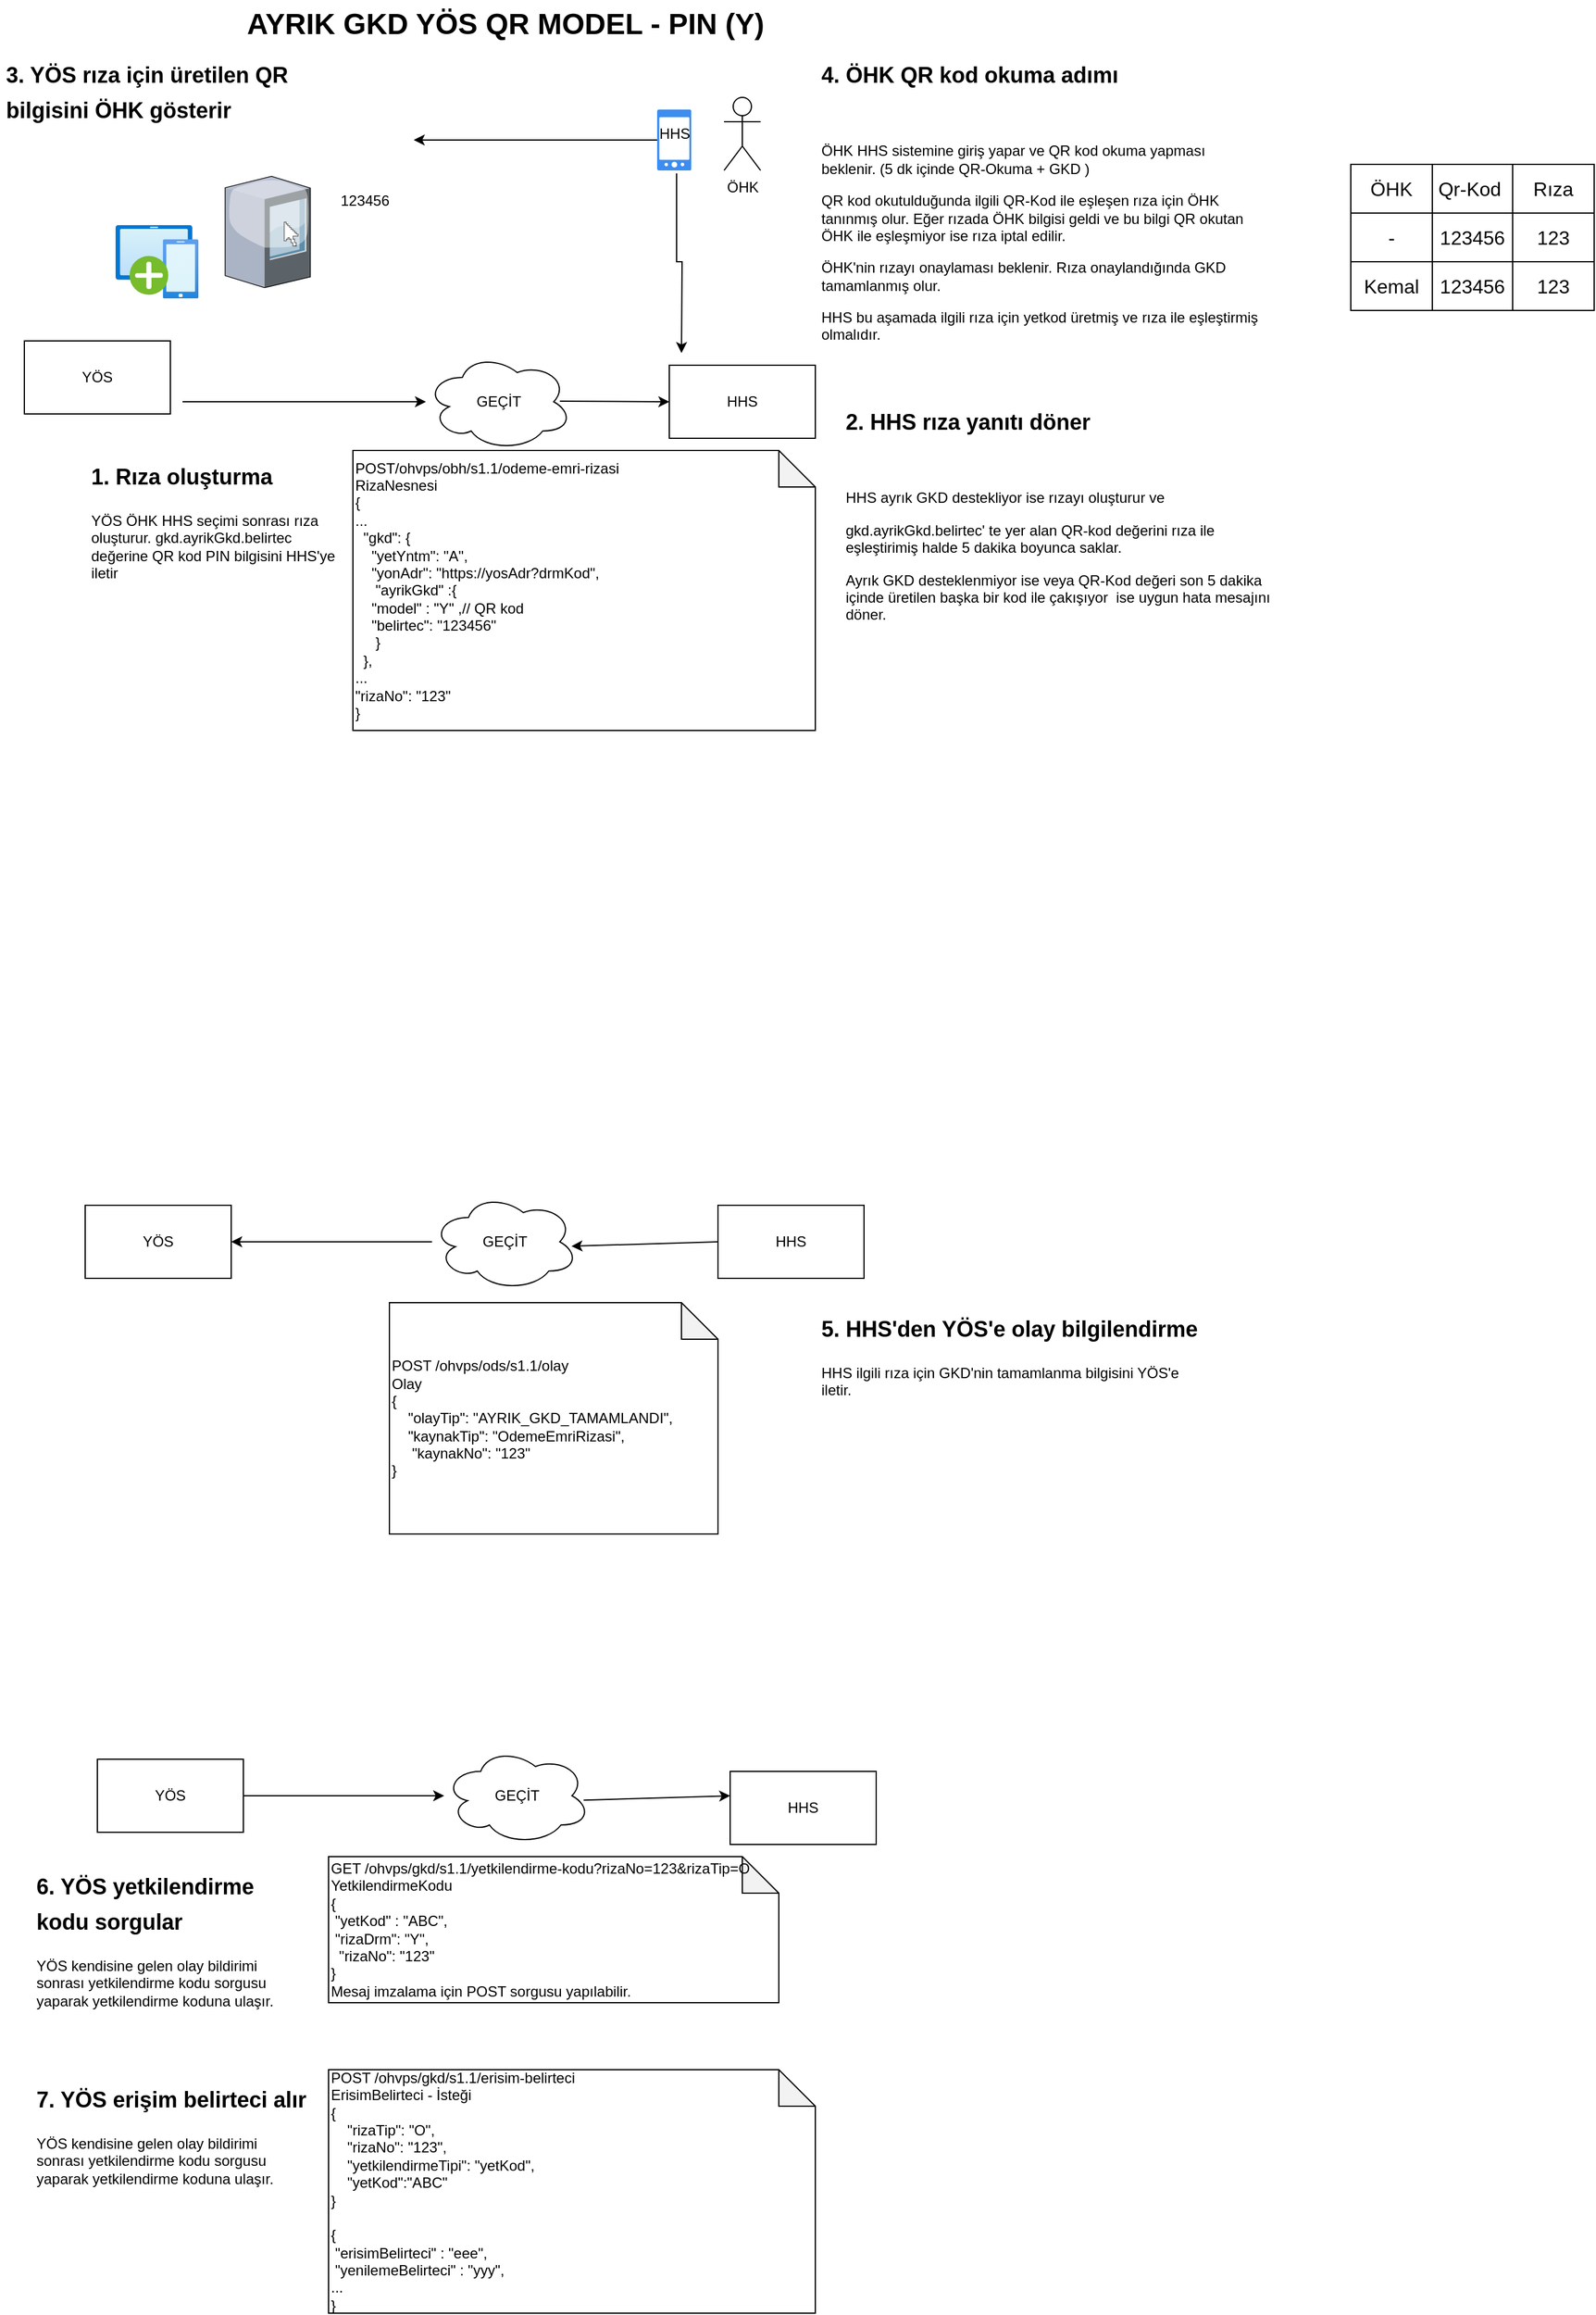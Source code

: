 <mxfile version="21.2.9" type="github">
  <diagram name="Page-1" id="ypgTsH3PudnpAT3icELS">
    <mxGraphModel dx="1518" dy="625" grid="1" gridSize="10" guides="1" tooltips="1" connect="1" arrows="1" fold="1" page="1" pageScale="1" pageWidth="850" pageHeight="1100" math="0" shadow="0">
      <root>
        <mxCell id="0" />
        <mxCell id="1" parent="0" />
        <mxCell id="KYKQ627Y8Sd5rZoZEpCt-1" value="YÖS" style="rounded=0;whiteSpace=wrap;html=1;" parent="1" vertex="1">
          <mxGeometry x="30" y="310" width="120" height="60" as="geometry" />
        </mxCell>
        <mxCell id="KYKQ627Y8Sd5rZoZEpCt-2" value="AYRIK GKD YÖS QR MODEL - PIN (Y)" style="text;strokeColor=none;fillColor=none;html=1;fontSize=24;fontStyle=1;verticalAlign=middle;align=center;" parent="1" vertex="1">
          <mxGeometry x="375" y="30" width="100" height="40" as="geometry" />
        </mxCell>
        <mxCell id="KYKQ627Y8Sd5rZoZEpCt-3" value="GEÇİT" style="ellipse;shape=cloud;whiteSpace=wrap;html=1;" parent="1" vertex="1">
          <mxGeometry x="360" y="320" width="120" height="80" as="geometry" />
        </mxCell>
        <mxCell id="KYKQ627Y8Sd5rZoZEpCt-4" value="HHS" style="rounded=0;whiteSpace=wrap;html=1;" parent="1" vertex="1">
          <mxGeometry x="560" y="330" width="120" height="60" as="geometry" />
        </mxCell>
        <mxCell id="KYKQ627Y8Sd5rZoZEpCt-5" value="POST/ohvps/obh/s1.1/odeme-emri-rizasi&lt;br&gt;RizaNesnesi&lt;br&gt;{&lt;br&gt;...&lt;br&gt;&lt;div&gt;&amp;nbsp; &quot;gkd&quot;: {&lt;/div&gt;&lt;div&gt;&amp;nbsp; &amp;nbsp; &quot;yetYntm&quot;: &quot;A&quot;,&lt;/div&gt;&lt;div&gt;&amp;nbsp; &amp;nbsp; &quot;yonAdr&quot;: &quot;https://yosAdr?drmKod&quot;,&lt;/div&gt;&lt;div&gt;&amp;nbsp; &amp;nbsp; &amp;nbsp;&quot;ayrikGkd&quot;&lt;span style=&quot;white-space: pre;&quot;&gt; &lt;/span&gt;:{&lt;br&gt;&lt;/div&gt;&lt;div&gt;&lt;span style=&quot;white-space: pre;&quot;&gt; &lt;/span&gt;&amp;nbsp; &amp;nbsp;&quot;model&quot; : &quot;Y&quot;&lt;span style=&quot;white-space: pre;&quot;&gt; &lt;/span&gt;,// QR kod&lt;br&gt;&lt;/div&gt;&lt;div&gt;&lt;span style=&quot;white-space: pre;&quot;&gt; &lt;/span&gt;&amp;nbsp; &amp;nbsp;&quot;belirtec&quot;: &quot;123456&quot;&amp;nbsp;&lt;br&gt;&lt;/div&gt;&lt;div&gt;&amp;nbsp; &amp;nbsp; &amp;nbsp;}&lt;/div&gt;&lt;div&gt;&amp;nbsp; },&lt;/div&gt;...&lt;br&gt;&quot;rizaNo&quot;: &quot;123&quot;&lt;br&gt;}" style="shape=note;whiteSpace=wrap;html=1;backgroundOutline=1;darkOpacity=0.05;align=left;" parent="1" vertex="1">
          <mxGeometry x="300" y="400" width="380" height="230" as="geometry" />
        </mxCell>
        <mxCell id="KYKQ627Y8Sd5rZoZEpCt-6" value="" style="endArrow=classic;html=1;rounded=0;exitX=1;exitY=0.5;exitDx=0;exitDy=0;" parent="1" target="KYKQ627Y8Sd5rZoZEpCt-3" edge="1">
          <mxGeometry width="50" height="50" relative="1" as="geometry">
            <mxPoint x="160" y="360" as="sourcePoint" />
            <mxPoint x="300" y="310" as="targetPoint" />
          </mxGeometry>
        </mxCell>
        <mxCell id="KYKQ627Y8Sd5rZoZEpCt-7" value="" style="endArrow=classic;html=1;rounded=0;" parent="1" edge="1">
          <mxGeometry width="50" height="50" relative="1" as="geometry">
            <mxPoint x="470" y="359.5" as="sourcePoint" />
            <mxPoint x="560" y="360" as="targetPoint" />
          </mxGeometry>
        </mxCell>
        <mxCell id="KYKQ627Y8Sd5rZoZEpCt-13" value="&lt;h1&gt;&lt;font style=&quot;font-size: 18px;&quot;&gt;3. YÖS rıza için üretilen QR bilgisini ÖHK gösterir&lt;/font&gt;&lt;/h1&gt;&lt;p&gt;&lt;br&gt;&lt;/p&gt;" style="text;html=1;strokeColor=none;fillColor=none;spacing=5;spacingTop=-20;whiteSpace=wrap;overflow=hidden;rounded=0;" parent="1" vertex="1">
          <mxGeometry x="10" y="70" width="240" height="125" as="geometry" />
        </mxCell>
        <mxCell id="KYKQ627Y8Sd5rZoZEpCt-16" value="&lt;h1&gt;&lt;font style=&quot;font-size: 18px;&quot;&gt;1. Rıza oluşturma&lt;/font&gt;&lt;/h1&gt;&lt;p&gt;YÖS ÖHK HHS seçimi sonrası rıza oluşturur. gkd.ayrikGkd.belirtec değerine QR kod PIN bilgisini HHS&#39;ye iletir&lt;/p&gt;" style="text;html=1;strokeColor=none;fillColor=none;spacing=5;spacingTop=-20;whiteSpace=wrap;overflow=hidden;rounded=0;" parent="1" vertex="1">
          <mxGeometry x="80" y="400" width="210" height="110" as="geometry" />
        </mxCell>
        <mxCell id="KYKQ627Y8Sd5rZoZEpCt-20" value="GEÇİT" style="ellipse;shape=cloud;whiteSpace=wrap;html=1;" parent="1" vertex="1">
          <mxGeometry x="365" y="1010" width="120" height="80" as="geometry" />
        </mxCell>
        <mxCell id="KYKQ627Y8Sd5rZoZEpCt-22" value="HHS" style="rounded=0;whiteSpace=wrap;html=1;" parent="1" vertex="1">
          <mxGeometry x="600" y="1020" width="120" height="60" as="geometry" />
        </mxCell>
        <mxCell id="KYKQ627Y8Sd5rZoZEpCt-23" value="POST /ohvps/ods/s1.1/olay&lt;br&gt;Olay&lt;br&gt;{&lt;br&gt;&lt;div style=&quot;border-color: var(--border-color);&quot;&gt;&amp;nbsp; &amp;nbsp; &quot;olayTip&quot;: &quot;AYRIK_GKD_TAMAMLANDI&quot;,&lt;/div&gt;&lt;div style=&quot;border-color: var(--border-color);&quot;&gt;&amp;nbsp; &amp;nbsp; &quot;kaynakTip&quot;: &quot;OdemeEmriRizasi&quot;,&lt;/div&gt;&lt;div style=&quot;border-color: var(--border-color);&quot;&gt;&amp;nbsp; &amp;nbsp; &amp;nbsp;&quot;kaynakNo&quot;: &quot;123&quot;&lt;/div&gt;}" style="shape=note;whiteSpace=wrap;html=1;backgroundOutline=1;darkOpacity=0.05;align=left;" parent="1" vertex="1">
          <mxGeometry x="330" y="1100" width="270" height="190" as="geometry" />
        </mxCell>
        <mxCell id="KYKQ627Y8Sd5rZoZEpCt-24" value="" style="endArrow=classic;html=1;rounded=0;" parent="1" source="KYKQ627Y8Sd5rZoZEpCt-20" edge="1">
          <mxGeometry width="50" height="50" relative="1" as="geometry">
            <mxPoint x="340" y="1000" as="sourcePoint" />
            <mxPoint x="200" y="1050" as="targetPoint" />
          </mxGeometry>
        </mxCell>
        <mxCell id="KYKQ627Y8Sd5rZoZEpCt-25" value="" style="endArrow=classic;html=1;rounded=0;entryX=0.955;entryY=0.545;entryDx=0;entryDy=0;entryPerimeter=0;" parent="1" target="KYKQ627Y8Sd5rZoZEpCt-20" edge="1">
          <mxGeometry width="50" height="50" relative="1" as="geometry">
            <mxPoint x="600" y="1050" as="sourcePoint" />
            <mxPoint x="510" y="1049.5" as="targetPoint" />
          </mxGeometry>
        </mxCell>
        <mxCell id="KYKQ627Y8Sd5rZoZEpCt-32" value="YÖS" style="rounded=0;whiteSpace=wrap;html=1;" parent="1" vertex="1">
          <mxGeometry x="80" y="1020" width="120" height="60" as="geometry" />
        </mxCell>
        <mxCell id="KYKQ627Y8Sd5rZoZEpCt-33" value="&lt;h1&gt;&lt;font style=&quot;font-size: 18px;&quot;&gt;5. HHS&#39;den YÖS&#39;e olay bilgilendirme&lt;/font&gt;&lt;/h1&gt;&lt;p&gt;HHS ilgili rıza için GKD&#39;nin tamamlanma bilgisini YÖS&#39;e iletir.&amp;nbsp;&lt;/p&gt;&lt;p&gt;&lt;br&gt;&lt;/p&gt;" style="text;html=1;strokeColor=none;fillColor=none;spacing=5;spacingTop=-20;whiteSpace=wrap;overflow=hidden;rounded=0;" parent="1" vertex="1">
          <mxGeometry x="680" y="1100" width="320" height="140" as="geometry" />
        </mxCell>
        <mxCell id="KYKQ627Y8Sd5rZoZEpCt-36" value="GEÇİT" style="ellipse;shape=cloud;whiteSpace=wrap;html=1;" parent="1" vertex="1">
          <mxGeometry x="375" y="1465" width="120" height="80" as="geometry" />
        </mxCell>
        <mxCell id="KYKQ627Y8Sd5rZoZEpCt-38" value="HHS" style="rounded=0;whiteSpace=wrap;html=1;" parent="1" vertex="1">
          <mxGeometry x="610" y="1485" width="120" height="60" as="geometry" />
        </mxCell>
        <mxCell id="KYKQ627Y8Sd5rZoZEpCt-39" value="GET /ohvps/gkd/s1.1/yetkilendirme-kodu?rizaNo=123&amp;amp;rizaTip=O&lt;br&gt;YetkilendirmeKodu&lt;br&gt;{&lt;br&gt;&lt;span style=&quot;white-space: pre;&quot;&gt; &lt;/span&gt;&quot;yetKod&quot; : &quot;ABC&quot;,&lt;br&gt;&lt;span style=&quot;white-space: pre;&quot;&gt; &lt;/span&gt;&quot;rizaDrm&quot;: &quot;Y&quot;,&lt;br&gt;&lt;span style=&quot;white-space: pre;&quot;&gt; &lt;/span&gt;&amp;nbsp;&quot;rizaNo&quot;: &quot;123&quot;&lt;br&gt;}&lt;br&gt;Mesaj imzalama için POST sorgusu yapılabilir." style="shape=note;whiteSpace=wrap;html=1;backgroundOutline=1;darkOpacity=0.05;align=left;" parent="1" vertex="1">
          <mxGeometry x="280" y="1555" width="370" height="120" as="geometry" />
        </mxCell>
        <mxCell id="KYKQ627Y8Sd5rZoZEpCt-40" value="" style="endArrow=classic;html=1;rounded=0;" parent="1" target="KYKQ627Y8Sd5rZoZEpCt-36" edge="1">
          <mxGeometry width="50" height="50" relative="1" as="geometry">
            <mxPoint x="210" y="1505" as="sourcePoint" />
            <mxPoint x="350" y="1455" as="targetPoint" />
          </mxGeometry>
        </mxCell>
        <mxCell id="KYKQ627Y8Sd5rZoZEpCt-41" value="" style="endArrow=classic;html=1;rounded=0;entryX=0.955;entryY=0.545;entryDx=0;entryDy=0;entryPerimeter=0;exitX=0.955;exitY=0.545;exitDx=0;exitDy=0;exitPerimeter=0;" parent="1" source="KYKQ627Y8Sd5rZoZEpCt-36" edge="1">
          <mxGeometry width="50" height="50" relative="1" as="geometry">
            <mxPoint x="520" y="1504.5" as="sourcePoint" />
            <mxPoint x="610" y="1505" as="targetPoint" />
          </mxGeometry>
        </mxCell>
        <mxCell id="KYKQ627Y8Sd5rZoZEpCt-43" value="&lt;h1&gt;&lt;font style=&quot;font-size: 18px;&quot;&gt;6. YÖS yetkilendirme kodu sorgular&lt;/font&gt;&lt;/h1&gt;&lt;p&gt;YÖS kendisine gelen olay bildirimi sonrası yetkilendirme kodu sorgusu yaparak yetkilendirme koduna ulaşır.&lt;/p&gt;" style="text;html=1;strokeColor=none;fillColor=none;spacing=5;spacingTop=-20;whiteSpace=wrap;overflow=hidden;rounded=0;" parent="1" vertex="1">
          <mxGeometry x="35" y="1557.5" width="230" height="135" as="geometry" />
        </mxCell>
        <mxCell id="KYKQ627Y8Sd5rZoZEpCt-44" value="YÖS" style="rounded=0;whiteSpace=wrap;html=1;" parent="1" vertex="1">
          <mxGeometry x="90" y="1475" width="120" height="60" as="geometry" />
        </mxCell>
        <mxCell id="KYKQ627Y8Sd5rZoZEpCt-46" value="POST /ohvps/gkd/s1.1/erisim-belirteci&lt;br&gt;ErisimBelirteci - İsteği&lt;br&gt;{&lt;br&gt;&lt;div style=&quot;border-color: var(--border-color);&quot;&gt;&amp;nbsp; &amp;nbsp; &quot;rizaTip&quot;: &quot;O&quot;,&lt;/div&gt;&lt;div style=&quot;border-color: var(--border-color);&quot;&gt;&amp;nbsp; &amp;nbsp; &quot;rizaNo&quot;: &quot;123&quot;,&lt;/div&gt;&lt;div style=&quot;border-color: var(--border-color);&quot;&gt;&amp;nbsp; &amp;nbsp; &quot;yetkilendirmeTipi&quot;: &quot;yetKod&quot;,&lt;/div&gt;&lt;div style=&quot;border-color: var(--border-color);&quot;&gt;&amp;nbsp; &amp;nbsp; &quot;yetKod&quot;:&quot;ABC&quot;&lt;/div&gt;}&lt;br&gt;&lt;br&gt;{&lt;br&gt;&amp;nbsp;&quot;erisimBelirteci&quot; : &quot;eee&quot;,&lt;br&gt;&amp;nbsp;&quot;yenilemeBelirteci&quot; : &quot;yyy&quot;,&lt;br&gt;...&lt;br&gt;}" style="shape=note;whiteSpace=wrap;html=1;backgroundOutline=1;darkOpacity=0.05;align=left;" parent="1" vertex="1">
          <mxGeometry x="280" y="1730" width="400" height="200" as="geometry" />
        </mxCell>
        <mxCell id="KYKQ627Y8Sd5rZoZEpCt-47" value="&lt;h1&gt;&lt;font style=&quot;font-size: 18px;&quot;&gt;7. YÖS erişim belirteci alır&lt;/font&gt;&lt;/h1&gt;&lt;p&gt;YÖS kendisine gelen olay bildirimi sonrası yetkilendirme kodu sorgusu yaparak yetkilendirme koduna ulaşır.&lt;/p&gt;" style="text;html=1;strokeColor=none;fillColor=none;spacing=5;spacingTop=-20;whiteSpace=wrap;overflow=hidden;rounded=0;" parent="1" vertex="1">
          <mxGeometry x="35" y="1732.5" width="230" height="135" as="geometry" />
        </mxCell>
        <mxCell id="k4uzDaEEoEpfmI62Issd-10" style="edgeStyle=orthogonalEdgeStyle;rounded=0;orthogonalLoop=1;jettySize=auto;html=1;exitX=0.571;exitY=1.048;exitDx=0;exitDy=0;exitPerimeter=0;" parent="1" source="k4uzDaEEoEpfmI62Issd-53" edge="1">
          <mxGeometry relative="1" as="geometry">
            <mxPoint x="570" y="320" as="targetPoint" />
          </mxGeometry>
        </mxCell>
        <mxCell id="k4uzDaEEoEpfmI62Issd-1" value="" style="shape=image;html=1;verticalAlign=top;verticalLabelPosition=bottom;labelBackgroundColor=#ffffff;imageAspect=0;aspect=fixed;image=https://cdn1.iconfinder.com/data/icons/100-basic-for-user-interface/32/68-qr_code-128.png" parent="1" vertex="1">
          <mxGeometry x="280" y="120" width="60" height="60" as="geometry" />
        </mxCell>
        <mxCell id="k4uzDaEEoEpfmI62Issd-2" value="123456" style="text;html=1;strokeColor=none;fillColor=none;align=center;verticalAlign=middle;whiteSpace=wrap;rounded=0;" parent="1" vertex="1">
          <mxGeometry x="280" y="180" width="60" height="30" as="geometry" />
        </mxCell>
        <mxCell id="k4uzDaEEoEpfmI62Issd-3" value="ÖHK" style="shape=umlActor;verticalLabelPosition=bottom;verticalAlign=top;html=1;outlineConnect=0;" parent="1" vertex="1">
          <mxGeometry x="605" y="110" width="30" height="60" as="geometry" />
        </mxCell>
        <mxCell id="k4uzDaEEoEpfmI62Issd-7" value="&lt;h1&gt;&lt;font style=&quot;font-size: 18px;&quot;&gt;4. ÖHK QR kod okuma adımı&lt;/font&gt;&lt;/h1&gt;&lt;p&gt;&lt;br&gt;&lt;/p&gt;&lt;p&gt;&lt;span style=&quot;background-color: initial;&quot;&gt;ÖHK HHS sistemine giriş yapar ve QR kod okuma yapması beklenir. (5 dk içinde QR-Okuma + GKD )&lt;/span&gt;&lt;/p&gt;&lt;p&gt;&lt;span style=&quot;background-color: initial;&quot;&gt;QR kod okutulduğunda ilgili QR-Kod ile eşleşen rıza için ÖHK tanınmış olur. Eğer rızada ÖHK bilgisi geldi ve bu bilgi QR okutan ÖHK ile eşleşmiyor ise rıza iptal edilir.&lt;/span&gt;&lt;/p&gt;&lt;p&gt;ÖHK&#39;nin rızayı onaylaması beklenir. Rıza onaylandığında GKD tamamlanmış olur.&amp;nbsp;&lt;/p&gt;&lt;p&gt;HHS bu aşamada ilgili rıza için yetkod üretmiş ve rıza ile eşleştirmiş olmalıdır.&amp;nbsp;&lt;br&gt;&lt;/p&gt;&lt;p&gt;&lt;span style=&quot;background-color: initial;&quot;&gt;.&lt;/span&gt;&lt;/p&gt;" style="text;html=1;strokeColor=none;fillColor=none;spacing=5;spacingTop=-20;whiteSpace=wrap;overflow=hidden;rounded=0;" parent="1" vertex="1">
          <mxGeometry x="680" y="70" width="370" height="240" as="geometry" />
        </mxCell>
        <mxCell id="KYKQ627Y8Sd5rZoZEpCt-17" value="&lt;h1&gt;&lt;font style=&quot;font-size: 18px;&quot;&gt;2. HHS rıza yanıtı döner&lt;/font&gt;&lt;/h1&gt;&lt;p&gt;&lt;br&gt;&lt;/p&gt;&lt;p&gt;HHS ayrık GKD destekliyor ise rızayı oluşturur ve&amp;nbsp;&lt;/p&gt;gkd.ayrikGkd.belirtec&#39; te yer alan QR-kod değerini rıza ile eşleştirimiş halde 5 dakika boyunca saklar.&amp;nbsp;&lt;p&gt;Ayrık GKD desteklenmiyor ise veya QR-Kod değeri son 5 dakika içinde üretilen başka bir kod ile çakışıyor&amp;nbsp; ise uygun hata mesajını döner.&lt;/p&gt;" style="text;html=1;strokeColor=none;fillColor=none;spacing=5;spacingTop=-20;whiteSpace=wrap;overflow=hidden;rounded=0;" parent="1" vertex="1">
          <mxGeometry x="700" y="355" width="370" height="200" as="geometry" />
        </mxCell>
        <mxCell id="k4uzDaEEoEpfmI62Issd-37" value="" style="shape=table;startSize=0;container=1;collapsible=0;childLayout=tableLayout;fontSize=16;points=[[0,0,0,0,0],[0,0.25,0,0,0],[0,0.5,0,0,0],[0,0.75,0,0,0],[0,1,0,0,0],[0.25,0,0,0,0],[0.25,1,0,0,0],[0.5,0,0,0,0],[0.5,1,0,0,0],[0.75,0,0,0,0],[0.75,1,0,0,0],[1,0,0,0,0],[1,0.25,0,0,0],[1,0.5,0,0,0],[1,0.75,0,0,0],[1,1,0,0,0]];" parent="1" vertex="1">
          <mxGeometry x="1120" y="165" width="200" height="120" as="geometry" />
        </mxCell>
        <mxCell id="k4uzDaEEoEpfmI62Issd-38" value="" style="shape=tableRow;horizontal=0;startSize=0;swimlaneHead=0;swimlaneBody=0;strokeColor=inherit;top=0;left=0;bottom=0;right=0;collapsible=0;dropTarget=0;fillColor=none;points=[[0,0.5],[1,0.5]];portConstraint=eastwest;fontSize=16;" parent="k4uzDaEEoEpfmI62Issd-37" vertex="1">
          <mxGeometry width="200" height="40" as="geometry" />
        </mxCell>
        <mxCell id="k4uzDaEEoEpfmI62Issd-39" value="ÖHK" style="shape=partialRectangle;html=1;whiteSpace=wrap;connectable=0;strokeColor=inherit;overflow=hidden;fillColor=none;top=0;left=0;bottom=0;right=0;pointerEvents=1;fontSize=16;" parent="k4uzDaEEoEpfmI62Issd-38" vertex="1">
          <mxGeometry width="67" height="40" as="geometry">
            <mxRectangle width="67" height="40" as="alternateBounds" />
          </mxGeometry>
        </mxCell>
        <mxCell id="k4uzDaEEoEpfmI62Issd-40" value="Qr-Kod&lt;span style=&quot;white-space: pre;&quot;&gt; &lt;/span&gt;" style="shape=partialRectangle;html=1;whiteSpace=wrap;connectable=0;strokeColor=inherit;overflow=hidden;fillColor=none;top=0;left=0;bottom=0;right=0;pointerEvents=1;fontSize=16;" parent="k4uzDaEEoEpfmI62Issd-38" vertex="1">
          <mxGeometry x="67" width="66" height="40" as="geometry">
            <mxRectangle width="66" height="40" as="alternateBounds" />
          </mxGeometry>
        </mxCell>
        <mxCell id="k4uzDaEEoEpfmI62Issd-41" value="Rıza&lt;br&gt;" style="shape=partialRectangle;html=1;whiteSpace=wrap;connectable=0;strokeColor=inherit;overflow=hidden;fillColor=none;top=0;left=0;bottom=0;right=0;pointerEvents=1;fontSize=16;" parent="k4uzDaEEoEpfmI62Issd-38" vertex="1">
          <mxGeometry x="133" width="67" height="40" as="geometry">
            <mxRectangle width="67" height="40" as="alternateBounds" />
          </mxGeometry>
        </mxCell>
        <mxCell id="k4uzDaEEoEpfmI62Issd-42" value="" style="shape=tableRow;horizontal=0;startSize=0;swimlaneHead=0;swimlaneBody=0;strokeColor=inherit;top=0;left=0;bottom=0;right=0;collapsible=0;dropTarget=0;fillColor=none;points=[[0,0.5],[1,0.5]];portConstraint=eastwest;fontSize=16;" parent="k4uzDaEEoEpfmI62Issd-37" vertex="1">
          <mxGeometry y="40" width="200" height="40" as="geometry" />
        </mxCell>
        <mxCell id="k4uzDaEEoEpfmI62Issd-43" value="-" style="shape=partialRectangle;html=1;whiteSpace=wrap;connectable=0;strokeColor=inherit;overflow=hidden;fillColor=none;top=0;left=0;bottom=0;right=0;pointerEvents=1;fontSize=16;" parent="k4uzDaEEoEpfmI62Issd-42" vertex="1">
          <mxGeometry width="67" height="40" as="geometry">
            <mxRectangle width="67" height="40" as="alternateBounds" />
          </mxGeometry>
        </mxCell>
        <mxCell id="k4uzDaEEoEpfmI62Issd-44" value="123456" style="shape=partialRectangle;html=1;whiteSpace=wrap;connectable=0;strokeColor=inherit;overflow=hidden;fillColor=none;top=0;left=0;bottom=0;right=0;pointerEvents=1;fontSize=16;" parent="k4uzDaEEoEpfmI62Issd-42" vertex="1">
          <mxGeometry x="67" width="66" height="40" as="geometry">
            <mxRectangle width="66" height="40" as="alternateBounds" />
          </mxGeometry>
        </mxCell>
        <mxCell id="k4uzDaEEoEpfmI62Issd-45" value="123" style="shape=partialRectangle;html=1;whiteSpace=wrap;connectable=0;strokeColor=inherit;overflow=hidden;fillColor=none;top=0;left=0;bottom=0;right=0;pointerEvents=1;fontSize=16;" parent="k4uzDaEEoEpfmI62Issd-42" vertex="1">
          <mxGeometry x="133" width="67" height="40" as="geometry">
            <mxRectangle width="67" height="40" as="alternateBounds" />
          </mxGeometry>
        </mxCell>
        <mxCell id="k4uzDaEEoEpfmI62Issd-46" value="" style="shape=tableRow;horizontal=0;startSize=0;swimlaneHead=0;swimlaneBody=0;strokeColor=inherit;top=0;left=0;bottom=0;right=0;collapsible=0;dropTarget=0;fillColor=none;points=[[0,0.5],[1,0.5]];portConstraint=eastwest;fontSize=16;" parent="k4uzDaEEoEpfmI62Issd-37" vertex="1">
          <mxGeometry y="80" width="200" height="40" as="geometry" />
        </mxCell>
        <mxCell id="k4uzDaEEoEpfmI62Issd-47" value="Kemal" style="shape=partialRectangle;html=1;whiteSpace=wrap;connectable=0;strokeColor=inherit;overflow=hidden;fillColor=none;top=0;left=0;bottom=0;right=0;pointerEvents=1;fontSize=16;" parent="k4uzDaEEoEpfmI62Issd-46" vertex="1">
          <mxGeometry width="67" height="40" as="geometry">
            <mxRectangle width="67" height="40" as="alternateBounds" />
          </mxGeometry>
        </mxCell>
        <mxCell id="k4uzDaEEoEpfmI62Issd-48" value="123456" style="shape=partialRectangle;html=1;whiteSpace=wrap;connectable=0;strokeColor=inherit;overflow=hidden;fillColor=none;top=0;left=0;bottom=0;right=0;pointerEvents=1;fontSize=16;" parent="k4uzDaEEoEpfmI62Issd-46" vertex="1">
          <mxGeometry x="67" width="66" height="40" as="geometry">
            <mxRectangle width="66" height="40" as="alternateBounds" />
          </mxGeometry>
        </mxCell>
        <mxCell id="k4uzDaEEoEpfmI62Issd-49" value="123" style="shape=partialRectangle;html=1;whiteSpace=wrap;connectable=0;strokeColor=inherit;overflow=hidden;fillColor=none;top=0;left=0;bottom=0;right=0;pointerEvents=1;fontSize=16;" parent="k4uzDaEEoEpfmI62Issd-46" vertex="1">
          <mxGeometry x="133" width="67" height="40" as="geometry">
            <mxRectangle width="67" height="40" as="alternateBounds" />
          </mxGeometry>
        </mxCell>
        <mxCell id="k4uzDaEEoEpfmI62Issd-57" style="edgeStyle=orthogonalEdgeStyle;rounded=0;orthogonalLoop=1;jettySize=auto;html=1;" parent="1" source="k4uzDaEEoEpfmI62Issd-53" edge="1">
          <mxGeometry relative="1" as="geometry">
            <mxPoint x="350" y="145" as="targetPoint" />
          </mxGeometry>
        </mxCell>
        <mxCell id="k4uzDaEEoEpfmI62Issd-53" value="" style="sketch=0;html=1;aspect=fixed;strokeColor=none;shadow=0;fillColor=#3B8DF1;verticalAlign=top;labelPosition=center;verticalLabelPosition=bottom;shape=mxgraph.gcp2.phone_android" parent="1" vertex="1">
          <mxGeometry x="550" y="120" width="28" height="50" as="geometry" />
        </mxCell>
        <mxCell id="k4uzDaEEoEpfmI62Issd-54" value="HHS" style="text;html=1;align=center;verticalAlign=middle;resizable=0;points=[];autosize=1;strokeColor=none;fillColor=none;" parent="1" vertex="1">
          <mxGeometry x="539" y="125" width="50" height="30" as="geometry" />
        </mxCell>
        <mxCell id="vZIJfpIUF8Qd5uDuCfa9-2" value="" style="verticalLabelPosition=bottom;sketch=0;aspect=fixed;html=1;verticalAlign=top;strokeColor=none;align=center;outlineConnect=0;shape=mxgraph.citrix.kiosk;" parent="1" vertex="1">
          <mxGeometry x="195" y="174.8" width="70" height="91.54" as="geometry" />
        </mxCell>
        <mxCell id="vZIJfpIUF8Qd5uDuCfa9-3" value="" style="image;aspect=fixed;html=1;points=[];align=center;fontSize=12;image=img/lib/azure2/intune/Device_Enrollment.svg;" parent="1" vertex="1">
          <mxGeometry x="105" y="214.8" width="68" height="60.4" as="geometry" />
        </mxCell>
      </root>
    </mxGraphModel>
  </diagram>
</mxfile>
